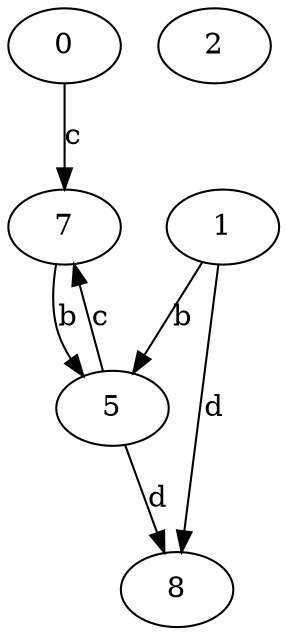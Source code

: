strict digraph  {
0;
1;
2;
5;
7;
8;
0 -> 7  [label=c];
1 -> 5  [label=b];
1 -> 8  [label=d];
5 -> 7  [label=c];
5 -> 8  [label=d];
7 -> 5  [label=b];
}
